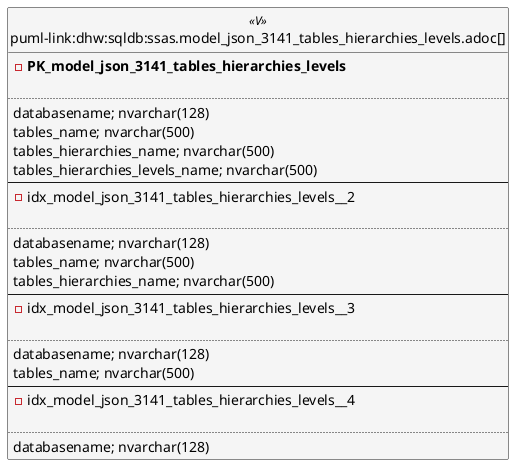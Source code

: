 @startuml
left to right direction
'top to bottom direction
hide circle
'avoide "." issues:
set namespaceSeparator none


skinparam class {
  BackgroundColor White
  BackgroundColor<<FN>> Yellow
  BackgroundColor<<FS>> Yellow
  BackgroundColor<<FT>> LightGray
  BackgroundColor<<IF>> Yellow
  BackgroundColor<<IS>> Yellow
  BackgroundColor<<P>> Aqua
  BackgroundColor<<PC>> Aqua
  BackgroundColor<<SN>> Yellow
  BackgroundColor<<SO>> SlateBlue
  BackgroundColor<<TF>> LightGray
  BackgroundColor<<TR>> Tomato
  BackgroundColor<<U>> White
  BackgroundColor<<V>> WhiteSmoke
  BackgroundColor<<X>> Aqua
  BackgroundColor<<external>> AliceBlue
}


entity "puml-link:dhw:sqldb:ssas.model_json_3141_tables_hierarchies_levels.adoc[]" as ssas.model_json_3141_tables_hierarchies_levels << V >> {
- **PK_model_json_3141_tables_hierarchies_levels**

..
databasename; nvarchar(128)
tables_name; nvarchar(500)
tables_hierarchies_name; nvarchar(500)
tables_hierarchies_levels_name; nvarchar(500)
--
- idx_model_json_3141_tables_hierarchies_levels__2

..
databasename; nvarchar(128)
tables_name; nvarchar(500)
tables_hierarchies_name; nvarchar(500)
--
- idx_model_json_3141_tables_hierarchies_levels__3

..
databasename; nvarchar(128)
tables_name; nvarchar(500)
--
- idx_model_json_3141_tables_hierarchies_levels__4

..
databasename; nvarchar(128)
}


@enduml

